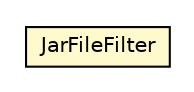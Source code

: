 #!/usr/local/bin/dot
#
# Class diagram 
# Generated by UMLGraph version R5_6 (http://www.umlgraph.org/)
#

digraph G {
	edge [fontname="Helvetica",fontsize=10,labelfontname="Helvetica",labelfontsize=10];
	node [fontname="Helvetica",fontsize=10,shape=plaintext];
	nodesep=0.25;
	ranksep=0.5;
	// jason.util.ConfigGUI.JarFileFilter
	c22283 [label=<<table title="jason.util.ConfigGUI.JarFileFilter" border="0" cellborder="1" cellspacing="0" cellpadding="2" port="p" bgcolor="lemonChiffon" href="./ConfigGUI.JarFileFilter.html">
		<tr><td><table border="0" cellspacing="0" cellpadding="1">
<tr><td align="center" balign="center"> JarFileFilter </td></tr>
		</table></td></tr>
		</table>>, URL="./ConfigGUI.JarFileFilter.html", fontname="Helvetica", fontcolor="black", fontsize=10.0];
}

